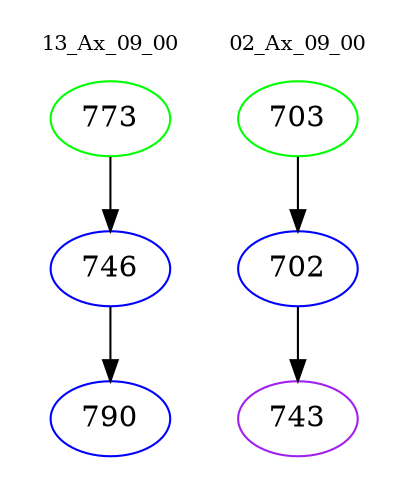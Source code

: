digraph{
subgraph cluster_0 {
color = white
label = "13_Ax_09_00";
fontsize=10;
T0_773 [label="773", color="green"]
T0_773 -> T0_746 [color="black"]
T0_746 [label="746", color="blue"]
T0_746 -> T0_790 [color="black"]
T0_790 [label="790", color="blue"]
}
subgraph cluster_1 {
color = white
label = "02_Ax_09_00";
fontsize=10;
T1_703 [label="703", color="green"]
T1_703 -> T1_702 [color="black"]
T1_702 [label="702", color="blue"]
T1_702 -> T1_743 [color="black"]
T1_743 [label="743", color="purple"]
}
}
